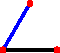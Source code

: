 settings.tex="pdflatex";

texpreamble("\usepackage{amsmath}
\usepackage{amsthm,amssymb}
\usepackage{mathpazo}
\usepackage[svgnames]{xcolor}
");
import graph;

size(30);

pair A=dir(180);
pair B=-A;
pair C=(0,sqrt(3));

draw(A--B,linewidth(1.2));

draw(A--C,blue+linewidth(1.2));

dot(A,red);
dot(B,red);
dot(C,red);